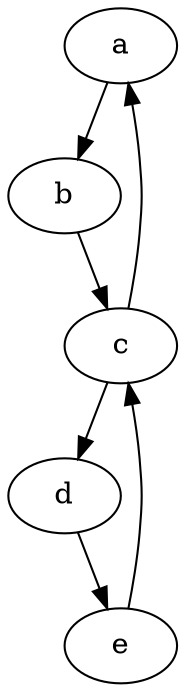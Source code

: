 strict digraph cidades{
	"a" -> "b"
	"b" -> "c"
	"c" -> "a" 
	"c" -> "d"
    "d" -> "e"
    "e" -> "c"
}